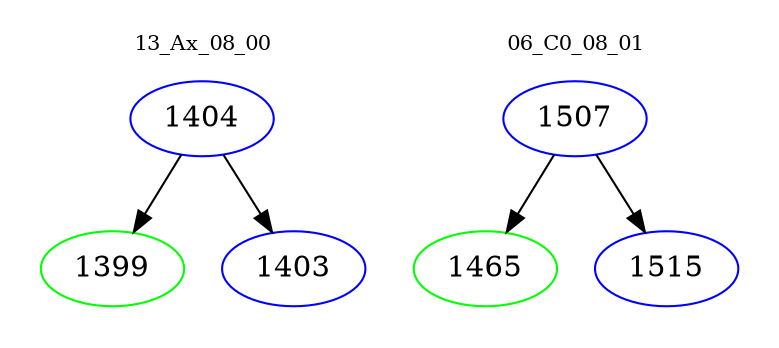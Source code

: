 digraph{
subgraph cluster_0 {
color = white
label = "13_Ax_08_00";
fontsize=10;
T0_1404 [label="1404", color="blue"]
T0_1404 -> T0_1399 [color="black"]
T0_1399 [label="1399", color="green"]
T0_1404 -> T0_1403 [color="black"]
T0_1403 [label="1403", color="blue"]
}
subgraph cluster_1 {
color = white
label = "06_C0_08_01";
fontsize=10;
T1_1507 [label="1507", color="blue"]
T1_1507 -> T1_1465 [color="black"]
T1_1465 [label="1465", color="green"]
T1_1507 -> T1_1515 [color="black"]
T1_1515 [label="1515", color="blue"]
}
}
